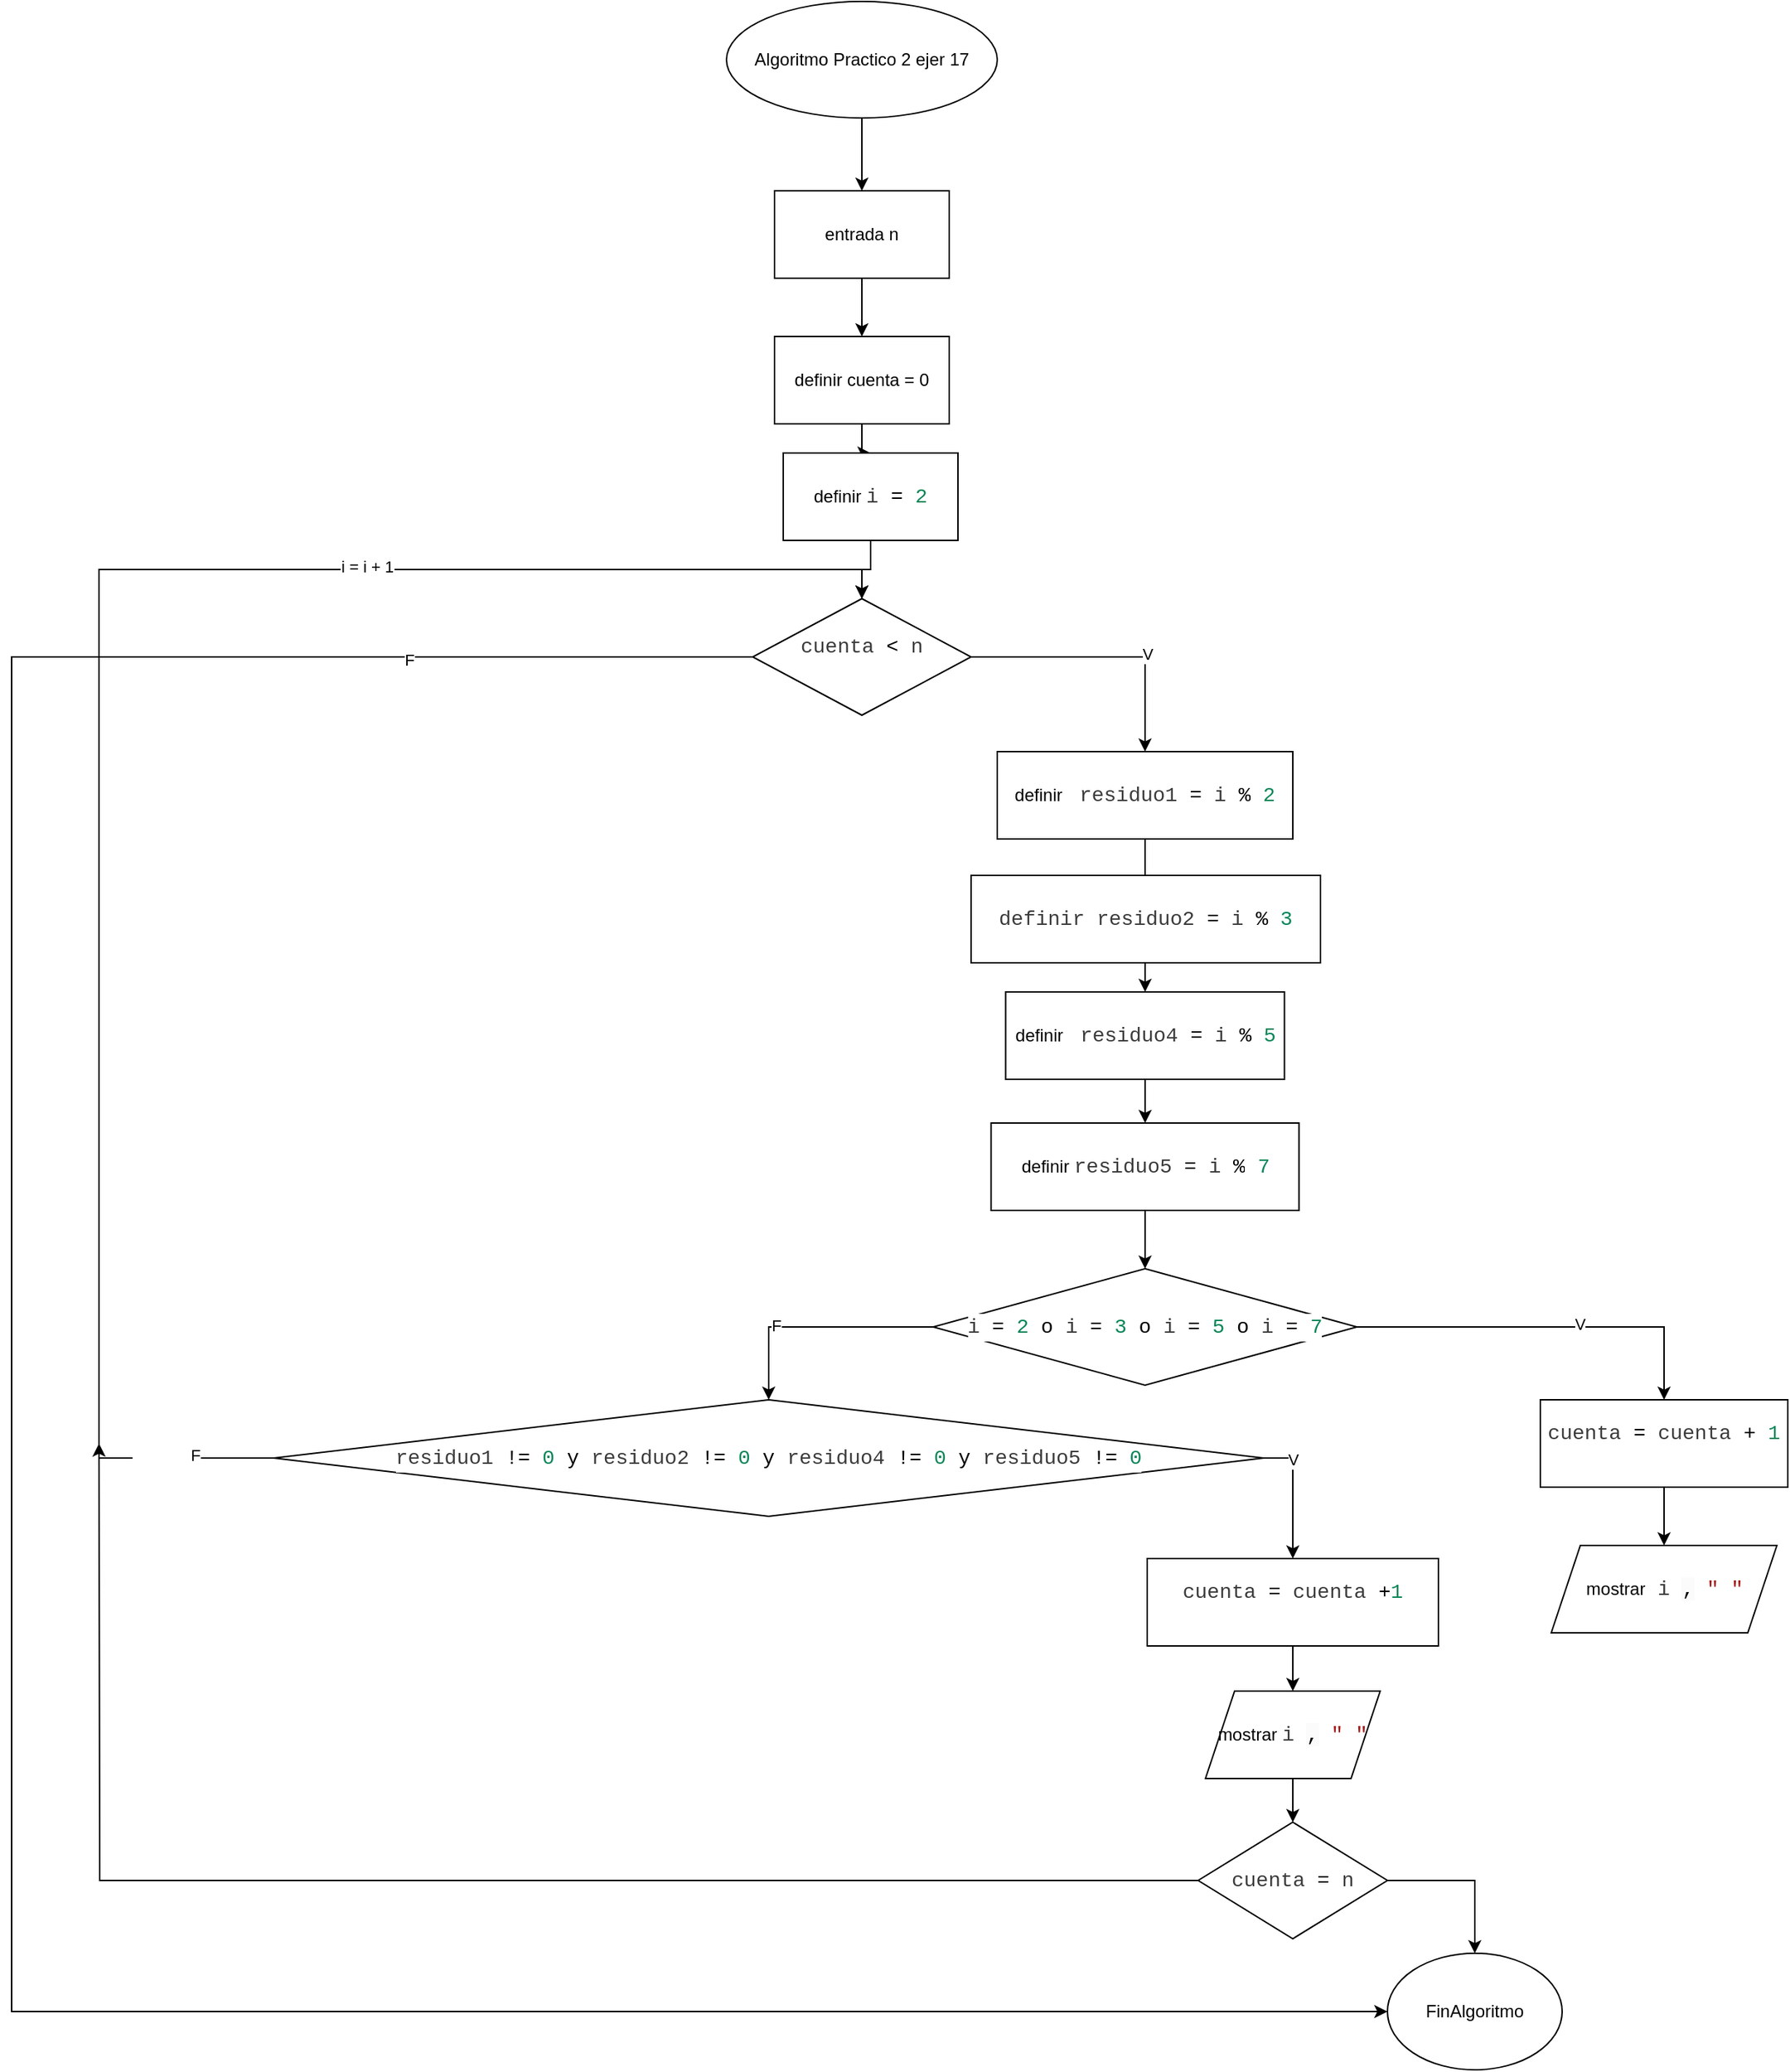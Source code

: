 <mxfile version="24.4.0" type="device">
  <diagram name="Página-1" id="eFCKSKvyqwJeeAdoa4qb">
    <mxGraphModel dx="2117" dy="653" grid="1" gridSize="10" guides="1" tooltips="1" connect="1" arrows="1" fold="1" page="1" pageScale="1" pageWidth="827" pageHeight="1169" math="0" shadow="0">
      <root>
        <mxCell id="0" />
        <mxCell id="1" parent="0" />
        <mxCell id="Ek-pLRSf1VPIcwOBKgSj-3" value="" style="edgeStyle=orthogonalEdgeStyle;rounded=0;orthogonalLoop=1;jettySize=auto;html=1;" edge="1" parent="1" source="Ek-pLRSf1VPIcwOBKgSj-1" target="Ek-pLRSf1VPIcwOBKgSj-2">
          <mxGeometry relative="1" as="geometry" />
        </mxCell>
        <mxCell id="Ek-pLRSf1VPIcwOBKgSj-1" value="Algoritmo Practico 2 ejer 17" style="ellipse;whiteSpace=wrap;html=1;" vertex="1" parent="1">
          <mxGeometry x="321" y="40" width="186" height="80" as="geometry" />
        </mxCell>
        <mxCell id="Ek-pLRSf1VPIcwOBKgSj-5" value="" style="edgeStyle=orthogonalEdgeStyle;rounded=0;orthogonalLoop=1;jettySize=auto;html=1;" edge="1" parent="1" source="Ek-pLRSf1VPIcwOBKgSj-2" target="Ek-pLRSf1VPIcwOBKgSj-4">
          <mxGeometry relative="1" as="geometry" />
        </mxCell>
        <mxCell id="Ek-pLRSf1VPIcwOBKgSj-2" value="entrada n" style="rounded=0;whiteSpace=wrap;html=1;" vertex="1" parent="1">
          <mxGeometry x="354" y="170" width="120" height="60" as="geometry" />
        </mxCell>
        <mxCell id="Ek-pLRSf1VPIcwOBKgSj-7" value="" style="edgeStyle=orthogonalEdgeStyle;rounded=0;orthogonalLoop=1;jettySize=auto;html=1;" edge="1" parent="1" source="Ek-pLRSf1VPIcwOBKgSj-4" target="Ek-pLRSf1VPIcwOBKgSj-6">
          <mxGeometry relative="1" as="geometry" />
        </mxCell>
        <mxCell id="Ek-pLRSf1VPIcwOBKgSj-4" value="definir cuenta = 0" style="rounded=0;whiteSpace=wrap;html=1;" vertex="1" parent="1">
          <mxGeometry x="354" y="270" width="120" height="60" as="geometry" />
        </mxCell>
        <mxCell id="Ek-pLRSf1VPIcwOBKgSj-9" value="" style="edgeStyle=orthogonalEdgeStyle;rounded=0;orthogonalLoop=1;jettySize=auto;html=1;" edge="1" parent="1" source="Ek-pLRSf1VPIcwOBKgSj-6" target="Ek-pLRSf1VPIcwOBKgSj-8">
          <mxGeometry relative="1" as="geometry" />
        </mxCell>
        <mxCell id="Ek-pLRSf1VPIcwOBKgSj-6" value="definir&amp;nbsp;&lt;span style=&quot;background-color: rgb(255, 255, 255); color: rgb(59, 59, 59); font-family: Consolas, &amp;quot;Courier New&amp;quot;, monospace; font-size: 14px; white-space: pre;&quot;&gt;i &lt;/span&gt;&lt;span style=&quot;font-family: Consolas, &amp;quot;Courier New&amp;quot;, monospace; font-size: 14px; white-space: pre;&quot;&gt;=&lt;/span&gt;&lt;span style=&quot;background-color: rgb(255, 255, 255); color: rgb(59, 59, 59); font-family: Consolas, &amp;quot;Courier New&amp;quot;, monospace; font-size: 14px; white-space: pre;&quot;&gt; &lt;/span&gt;&lt;span style=&quot;font-family: Consolas, &amp;quot;Courier New&amp;quot;, monospace; font-size: 14px; white-space: pre; color: rgb(9, 134, 88);&quot;&gt;2&lt;/span&gt;" style="rounded=0;whiteSpace=wrap;html=1;" vertex="1" parent="1">
          <mxGeometry x="360" y="350" width="120" height="60" as="geometry" />
        </mxCell>
        <mxCell id="Ek-pLRSf1VPIcwOBKgSj-41" style="edgeStyle=orthogonalEdgeStyle;rounded=0;orthogonalLoop=1;jettySize=auto;html=1;exitX=1;exitY=0.5;exitDx=0;exitDy=0;" edge="1" parent="1" source="Ek-pLRSf1VPIcwOBKgSj-8" target="Ek-pLRSf1VPIcwOBKgSj-10">
          <mxGeometry relative="1" as="geometry" />
        </mxCell>
        <mxCell id="Ek-pLRSf1VPIcwOBKgSj-42" value="V" style="edgeLabel;html=1;align=center;verticalAlign=middle;resizable=0;points=[];" vertex="1" connectable="0" parent="Ek-pLRSf1VPIcwOBKgSj-41">
          <mxGeometry x="0.295" y="2" relative="1" as="geometry">
            <mxPoint x="-1" y="-2" as="offset" />
          </mxGeometry>
        </mxCell>
        <mxCell id="Ek-pLRSf1VPIcwOBKgSj-45" style="edgeStyle=orthogonalEdgeStyle;rounded=0;orthogonalLoop=1;jettySize=auto;html=1;exitX=0;exitY=0.5;exitDx=0;exitDy=0;entryX=0;entryY=0.5;entryDx=0;entryDy=0;" edge="1" parent="1" source="Ek-pLRSf1VPIcwOBKgSj-8" target="Ek-pLRSf1VPIcwOBKgSj-31">
          <mxGeometry relative="1" as="geometry">
            <Array as="points">
              <mxPoint x="-170" y="490" />
              <mxPoint x="-170" y="1420" />
            </Array>
          </mxGeometry>
        </mxCell>
        <mxCell id="Ek-pLRSf1VPIcwOBKgSj-46" value="F" style="edgeLabel;html=1;align=center;verticalAlign=middle;resizable=0;points=[];" vertex="1" connectable="0" parent="Ek-pLRSf1VPIcwOBKgSj-45">
          <mxGeometry x="-0.802" y="2" relative="1" as="geometry">
            <mxPoint as="offset" />
          </mxGeometry>
        </mxCell>
        <mxCell id="Ek-pLRSf1VPIcwOBKgSj-8" value="&#xa;&lt;div style=&quot;color: #3b3b3b;background-color: #ffffff;font-family: Consolas, &#39;Courier New&#39;, monospace;font-weight: normal;font-size: 14px;line-height: 19px;white-space: pre;&quot;&gt;&lt;div&gt;&lt;span style=&quot;color: #3b3b3b;&quot;&gt;cuenta &lt;/span&gt;&lt;span style=&quot;color: #000000;&quot;&gt;&amp;lt;&lt;/span&gt;&lt;span style=&quot;color: #3b3b3b;&quot;&gt; n&lt;/span&gt;&lt;/div&gt;&lt;/div&gt;&#xa;&#xa;" style="rhombus;whiteSpace=wrap;html=1;" vertex="1" parent="1">
          <mxGeometry x="339" y="450" width="150" height="80" as="geometry" />
        </mxCell>
        <mxCell id="Ek-pLRSf1VPIcwOBKgSj-13" value="" style="edgeStyle=orthogonalEdgeStyle;rounded=0;orthogonalLoop=1;jettySize=auto;html=1;" edge="1" parent="1" source="Ek-pLRSf1VPIcwOBKgSj-10" target="Ek-pLRSf1VPIcwOBKgSj-12">
          <mxGeometry relative="1" as="geometry" />
        </mxCell>
        <mxCell id="Ek-pLRSf1VPIcwOBKgSj-10" value="definir&amp;nbsp;&lt;span style=&quot;background-color: rgb(255, 255, 255); color: rgb(59, 59, 59); font-family: Consolas, &amp;quot;Courier New&amp;quot;, monospace; font-size: 14px; white-space: pre;&quot;&gt;&amp;nbsp;residuo1 &lt;/span&gt;&lt;span style=&quot;font-family: Consolas, &amp;quot;Courier New&amp;quot;, monospace; font-size: 14px; white-space: pre;&quot;&gt;=&lt;/span&gt;&lt;span style=&quot;background-color: rgb(255, 255, 255); color: rgb(59, 59, 59); font-family: Consolas, &amp;quot;Courier New&amp;quot;, monospace; font-size: 14px; white-space: pre;&quot;&gt; i &lt;/span&gt;&lt;span style=&quot;font-family: Consolas, &amp;quot;Courier New&amp;quot;, monospace; font-size: 14px; white-space: pre;&quot;&gt;%&lt;/span&gt;&lt;span style=&quot;background-color: rgb(255, 255, 255); color: rgb(59, 59, 59); font-family: Consolas, &amp;quot;Courier New&amp;quot;, monospace; font-size: 14px; white-space: pre;&quot;&gt; &lt;/span&gt;&lt;span style=&quot;font-family: Consolas, &amp;quot;Courier New&amp;quot;, monospace; font-size: 14px; white-space: pre; color: rgb(9, 134, 88);&quot;&gt;2&lt;/span&gt;" style="rounded=0;whiteSpace=wrap;html=1;" vertex="1" parent="1">
          <mxGeometry x="507" y="555" width="203" height="60" as="geometry" />
        </mxCell>
        <mxCell id="Ek-pLRSf1VPIcwOBKgSj-11" value="&lt;br&gt;&lt;div style=&quot;color: #3b3b3b;background-color: #ffffff;font-family: Consolas, &#39;Courier New&#39;, monospace;font-weight: normal;font-size: 14px;line-height: 19px;white-space: pre;&quot;&gt;&lt;div&gt;&lt;span style=&quot;color: #3b3b3b;&quot;&gt;definir&amp;nbsp;residuo2 &lt;/span&gt;&lt;span style=&quot;color: #000000;&quot;&gt;=&lt;/span&gt;&lt;span style=&quot;color: #3b3b3b;&quot;&gt; i &lt;/span&gt;&lt;span style=&quot;color: #000000;&quot;&gt;%&lt;/span&gt;&lt;span style=&quot;color: #3b3b3b;&quot;&gt; &lt;/span&gt;&lt;span style=&quot;color: #098658;&quot;&gt;3&lt;/span&gt;&lt;/div&gt;&lt;/div&gt;&lt;div&gt;&lt;br/&gt;&lt;/div&gt;" style="rounded=0;whiteSpace=wrap;html=1;" vertex="1" parent="1">
          <mxGeometry x="489" y="640" width="240" height="60" as="geometry" />
        </mxCell>
        <mxCell id="Ek-pLRSf1VPIcwOBKgSj-15" value="" style="edgeStyle=orthogonalEdgeStyle;rounded=0;orthogonalLoop=1;jettySize=auto;html=1;" edge="1" parent="1" source="Ek-pLRSf1VPIcwOBKgSj-12" target="Ek-pLRSf1VPIcwOBKgSj-14">
          <mxGeometry relative="1" as="geometry" />
        </mxCell>
        <mxCell id="Ek-pLRSf1VPIcwOBKgSj-12" value="definir&amp;nbsp;&lt;span style=&quot;background-color: rgb(255, 255, 255); color: rgb(59, 59, 59); font-family: Consolas, &amp;quot;Courier New&amp;quot;, monospace; font-size: 14px; white-space: pre;&quot;&gt;&amp;nbsp;residuo4 &lt;/span&gt;&lt;span style=&quot;font-family: Consolas, &amp;quot;Courier New&amp;quot;, monospace; font-size: 14px; white-space: pre;&quot;&gt;=&lt;/span&gt;&lt;span style=&quot;background-color: rgb(255, 255, 255); color: rgb(59, 59, 59); font-family: Consolas, &amp;quot;Courier New&amp;quot;, monospace; font-size: 14px; white-space: pre;&quot;&gt; i &lt;/span&gt;&lt;span style=&quot;font-family: Consolas, &amp;quot;Courier New&amp;quot;, monospace; font-size: 14px; white-space: pre;&quot;&gt;%&lt;/span&gt;&lt;span style=&quot;background-color: rgb(255, 255, 255); color: rgb(59, 59, 59); font-family: Consolas, &amp;quot;Courier New&amp;quot;, monospace; font-size: 14px; white-space: pre;&quot;&gt; &lt;/span&gt;&lt;span style=&quot;font-family: Consolas, &amp;quot;Courier New&amp;quot;, monospace; font-size: 14px; white-space: pre; color: rgb(9, 134, 88);&quot;&gt;5&lt;/span&gt;" style="rounded=0;whiteSpace=wrap;html=1;" vertex="1" parent="1">
          <mxGeometry x="512.75" y="720" width="191.5" height="60" as="geometry" />
        </mxCell>
        <mxCell id="Ek-pLRSf1VPIcwOBKgSj-17" value="" style="edgeStyle=orthogonalEdgeStyle;rounded=0;orthogonalLoop=1;jettySize=auto;html=1;" edge="1" parent="1" source="Ek-pLRSf1VPIcwOBKgSj-14" target="Ek-pLRSf1VPIcwOBKgSj-16">
          <mxGeometry relative="1" as="geometry" />
        </mxCell>
        <mxCell id="Ek-pLRSf1VPIcwOBKgSj-14" value="definir&amp;nbsp;&lt;span style=&quot;background-color: rgb(255, 255, 255); color: rgb(59, 59, 59); font-family: Consolas, &amp;quot;Courier New&amp;quot;, monospace; font-size: 14px; white-space: pre;&quot;&gt;residuo5 &lt;/span&gt;&lt;span style=&quot;font-family: Consolas, &amp;quot;Courier New&amp;quot;, monospace; font-size: 14px; white-space: pre;&quot;&gt;=&lt;/span&gt;&lt;span style=&quot;background-color: rgb(255, 255, 255); color: rgb(59, 59, 59); font-family: Consolas, &amp;quot;Courier New&amp;quot;, monospace; font-size: 14px; white-space: pre;&quot;&gt; i &lt;/span&gt;&lt;span style=&quot;font-family: Consolas, &amp;quot;Courier New&amp;quot;, monospace; font-size: 14px; white-space: pre;&quot;&gt;%&lt;/span&gt;&lt;span style=&quot;background-color: rgb(255, 255, 255); color: rgb(59, 59, 59); font-family: Consolas, &amp;quot;Courier New&amp;quot;, monospace; font-size: 14px; white-space: pre;&quot;&gt; &lt;/span&gt;&lt;span style=&quot;font-family: Consolas, &amp;quot;Courier New&amp;quot;, monospace; font-size: 14px; white-space: pre; color: rgb(9, 134, 88);&quot;&gt;7&lt;/span&gt;" style="rounded=0;whiteSpace=wrap;html=1;" vertex="1" parent="1">
          <mxGeometry x="502.75" y="810" width="211.5" height="60" as="geometry" />
        </mxCell>
        <mxCell id="Ek-pLRSf1VPIcwOBKgSj-21" style="edgeStyle=orthogonalEdgeStyle;rounded=0;orthogonalLoop=1;jettySize=auto;html=1;exitX=1;exitY=0.5;exitDx=0;exitDy=0;" edge="1" parent="1" source="Ek-pLRSf1VPIcwOBKgSj-16" target="Ek-pLRSf1VPIcwOBKgSj-18">
          <mxGeometry relative="1" as="geometry" />
        </mxCell>
        <mxCell id="Ek-pLRSf1VPIcwOBKgSj-22" value="V" style="edgeLabel;html=1;align=center;verticalAlign=middle;resizable=0;points=[];" vertex="1" connectable="0" parent="Ek-pLRSf1VPIcwOBKgSj-21">
          <mxGeometry x="0.174" y="1" relative="1" as="geometry">
            <mxPoint y="-1" as="offset" />
          </mxGeometry>
        </mxCell>
        <mxCell id="Ek-pLRSf1VPIcwOBKgSj-24" style="edgeStyle=orthogonalEdgeStyle;rounded=0;orthogonalLoop=1;jettySize=auto;html=1;exitX=0;exitY=0.5;exitDx=0;exitDy=0;" edge="1" parent="1" source="Ek-pLRSf1VPIcwOBKgSj-16" target="Ek-pLRSf1VPIcwOBKgSj-23">
          <mxGeometry relative="1" as="geometry" />
        </mxCell>
        <mxCell id="Ek-pLRSf1VPIcwOBKgSj-25" value="F" style="edgeLabel;html=1;align=center;verticalAlign=middle;resizable=0;points=[];" vertex="1" connectable="0" parent="Ek-pLRSf1VPIcwOBKgSj-24">
          <mxGeometry x="0.328" y="-1" relative="1" as="geometry">
            <mxPoint as="offset" />
          </mxGeometry>
        </mxCell>
        <mxCell id="Ek-pLRSf1VPIcwOBKgSj-16" value="&lt;br&gt;&lt;div style=&quot;background-color: rgb(255, 255, 255); font-family: Consolas, &amp;quot;Courier New&amp;quot;, monospace; font-weight: normal; font-size: 14px; line-height: 19px; white-space: pre;&quot;&gt;&lt;div style=&quot;&quot;&gt;&lt;span style=&quot;color: rgb(59, 59, 59);&quot;&gt;i &lt;/span&gt;&lt;span style=&quot;color: rgb(0, 0, 0);&quot;&gt;=&lt;/span&gt;&lt;span style=&quot;color: rgb(59, 59, 59);&quot;&gt; &lt;/span&gt;&lt;span style=&quot;color: rgb(9, 134, 88);&quot;&gt;2&lt;/span&gt;&lt;span style=&quot;color: rgb(59, 59, 59);&quot;&gt; &lt;/span&gt;o&lt;span style=&quot;color: rgb(59, 59, 59);&quot;&gt; i &lt;/span&gt;&lt;span style=&quot;color: rgb(0, 0, 0);&quot;&gt;=&lt;/span&gt;&lt;span style=&quot;color: rgb(59, 59, 59);&quot;&gt; &lt;/span&gt;&lt;span style=&quot;color: rgb(9, 134, 88);&quot;&gt;3&lt;/span&gt;&lt;span style=&quot;color: rgb(59, 59, 59);&quot;&gt; &lt;/span&gt;o&lt;span style=&quot;color: rgb(59, 59, 59);&quot;&gt; i &lt;/span&gt;&lt;span style=&quot;color: rgb(0, 0, 0);&quot;&gt;=&lt;/span&gt;&lt;span style=&quot;color: rgb(59, 59, 59);&quot;&gt; &lt;/span&gt;&lt;span style=&quot;color: rgb(9, 134, 88);&quot;&gt;5&lt;/span&gt;&lt;span style=&quot;color: rgb(59, 59, 59);&quot;&gt; &lt;/span&gt;o&lt;span style=&quot;color: rgb(59, 59, 59);&quot;&gt; i &lt;/span&gt;&lt;span style=&quot;color: rgb(0, 0, 0);&quot;&gt;=&lt;/span&gt;&lt;span style=&quot;color: rgb(59, 59, 59);&quot;&gt; &lt;/span&gt;&lt;span style=&quot;color: rgb(9, 134, 88);&quot;&gt;7&lt;/span&gt;&lt;/div&gt;&lt;/div&gt;&lt;div&gt;&lt;br/&gt;&lt;/div&gt;" style="rhombus;whiteSpace=wrap;html=1;" vertex="1" parent="1">
          <mxGeometry x="463" y="910" width="291" height="80" as="geometry" />
        </mxCell>
        <mxCell id="Ek-pLRSf1VPIcwOBKgSj-20" value="" style="edgeStyle=orthogonalEdgeStyle;rounded=0;orthogonalLoop=1;jettySize=auto;html=1;" edge="1" parent="1" source="Ek-pLRSf1VPIcwOBKgSj-18" target="Ek-pLRSf1VPIcwOBKgSj-19">
          <mxGeometry relative="1" as="geometry" />
        </mxCell>
        <mxCell id="Ek-pLRSf1VPIcwOBKgSj-18" value="&#xa;&lt;div style=&quot;color: #3b3b3b;background-color: #ffffff;font-family: Consolas, &#39;Courier New&#39;, monospace;font-weight: normal;font-size: 14px;line-height: 19px;white-space: pre;&quot;&gt;&lt;div&gt;&lt;span style=&quot;color: #3b3b3b;&quot;&gt;cuenta &lt;/span&gt;&lt;span style=&quot;color: #000000;&quot;&gt;=&lt;/span&gt;&lt;span style=&quot;color: #3b3b3b;&quot;&gt; cuenta &lt;/span&gt;&lt;span style=&quot;color: #000000;&quot;&gt;+&lt;/span&gt;&lt;span style=&quot;color: #3b3b3b;&quot;&gt; &lt;/span&gt;&lt;span style=&quot;color: #098658;&quot;&gt;1&lt;/span&gt;&lt;/div&gt;&lt;/div&gt;&#xa;&#xa;" style="rounded=0;whiteSpace=wrap;html=1;" vertex="1" parent="1">
          <mxGeometry x="880" y="1000" width="170" height="60" as="geometry" />
        </mxCell>
        <mxCell id="Ek-pLRSf1VPIcwOBKgSj-19" value="mostrar&lt;span style=&quot;background-color: rgb(255, 255, 255); color: rgb(59, 59, 59); font-family: Consolas, &amp;quot;Courier New&amp;quot;, monospace; font-size: 14px; white-space: pre;&quot;&gt;&amp;nbsp;i &lt;/span&gt;&lt;span style=&quot;font-family: Consolas, &amp;quot;Courier New&amp;quot;, monospace; font-size: 14px; white-space: pre; background-color: rgb(251, 251, 251);&quot;&gt;,&lt;/span&gt;&lt;span style=&quot;background-color: rgb(255, 255, 255); color: rgb(59, 59, 59); font-family: Consolas, &amp;quot;Courier New&amp;quot;, monospace; font-size: 14px; white-space: pre;&quot;&gt; &lt;/span&gt;&lt;span style=&quot;font-family: Consolas, &amp;quot;Courier New&amp;quot;, monospace; font-size: 14px; white-space: pre; color: rgb(163, 21, 21);&quot;&gt;&quot; &quot;&lt;/span&gt;" style="shape=parallelogram;perimeter=parallelogramPerimeter;whiteSpace=wrap;html=1;fixedSize=1;" vertex="1" parent="1">
          <mxGeometry x="887.5" y="1100" width="155" height="60" as="geometry" />
        </mxCell>
        <mxCell id="Ek-pLRSf1VPIcwOBKgSj-27" style="edgeStyle=orthogonalEdgeStyle;rounded=0;orthogonalLoop=1;jettySize=auto;html=1;exitX=1;exitY=0.5;exitDx=0;exitDy=0;entryX=0.5;entryY=0;entryDx=0;entryDy=0;" edge="1" parent="1" source="Ek-pLRSf1VPIcwOBKgSj-23" target="Ek-pLRSf1VPIcwOBKgSj-26">
          <mxGeometry relative="1" as="geometry">
            <Array as="points">
              <mxPoint x="710" y="1040" />
            </Array>
          </mxGeometry>
        </mxCell>
        <mxCell id="Ek-pLRSf1VPIcwOBKgSj-36" value="V" style="edgeLabel;html=1;align=center;verticalAlign=middle;resizable=0;points=[];" vertex="1" connectable="0" parent="Ek-pLRSf1VPIcwOBKgSj-27">
          <mxGeometry x="-0.528" relative="1" as="geometry">
            <mxPoint as="offset" />
          </mxGeometry>
        </mxCell>
        <mxCell id="Ek-pLRSf1VPIcwOBKgSj-43" style="edgeStyle=orthogonalEdgeStyle;rounded=0;orthogonalLoop=1;jettySize=auto;html=1;exitX=0;exitY=0.5;exitDx=0;exitDy=0;entryX=0.5;entryY=0;entryDx=0;entryDy=0;" edge="1" parent="1" source="Ek-pLRSf1VPIcwOBKgSj-23" target="Ek-pLRSf1VPIcwOBKgSj-8">
          <mxGeometry relative="1" as="geometry">
            <Array as="points">
              <mxPoint x="-110" y="1040" />
              <mxPoint x="-110" y="430" />
              <mxPoint x="414" y="430" />
            </Array>
          </mxGeometry>
        </mxCell>
        <mxCell id="Ek-pLRSf1VPIcwOBKgSj-44" value="&lt;blockquote style=&quot;margin: 0 0 0 40px; border: none; padding: 0px;&quot;&gt;F&lt;/blockquote&gt;" style="edgeLabel;html=1;align=center;verticalAlign=middle;resizable=0;points=[];" vertex="1" connectable="0" parent="Ek-pLRSf1VPIcwOBKgSj-43">
          <mxGeometry x="-0.884" y="-2" relative="1" as="geometry">
            <mxPoint as="offset" />
          </mxGeometry>
        </mxCell>
        <mxCell id="Ek-pLRSf1VPIcwOBKgSj-47" value="i = i + 1" style="edgeLabel;html=1;align=center;verticalAlign=middle;resizable=0;points=[];" vertex="1" connectable="0" parent="Ek-pLRSf1VPIcwOBKgSj-43">
          <mxGeometry x="0.435" y="2" relative="1" as="geometry">
            <mxPoint as="offset" />
          </mxGeometry>
        </mxCell>
        <mxCell id="Ek-pLRSf1VPIcwOBKgSj-23" value="&lt;br&gt;&lt;div style=&quot;background-color: rgb(255, 255, 255); font-family: Consolas, &amp;quot;Courier New&amp;quot;, monospace; font-weight: normal; font-size: 14px; line-height: 19px; white-space: pre;&quot;&gt;&lt;div style=&quot;&quot;&gt;&lt;span style=&quot;color: rgb(59, 59, 59);&quot;&gt;residuo1 &lt;/span&gt;&lt;span style=&quot;color: rgb(0, 0, 0);&quot;&gt;!=&lt;/span&gt;&lt;span style=&quot;color: rgb(59, 59, 59);&quot;&gt; &lt;/span&gt;&lt;span style=&quot;color: rgb(9, 134, 88);&quot;&gt;0&lt;/span&gt;&lt;span style=&quot;color: rgb(59, 59, 59);&quot;&gt; &lt;/span&gt;y&lt;span style=&quot;color: rgb(59, 59, 59);&quot;&gt; residuo2 &lt;/span&gt;&lt;span style=&quot;color: rgb(0, 0, 0);&quot;&gt;!=&lt;/span&gt;&lt;span style=&quot;color: rgb(59, 59, 59);&quot;&gt; &lt;/span&gt;&lt;span style=&quot;color: rgb(9, 134, 88);&quot;&gt;0&lt;/span&gt;&lt;span style=&quot;color: rgb(59, 59, 59);&quot;&gt; &lt;/span&gt;y&lt;span style=&quot;color: rgb(59, 59, 59);&quot;&gt; residuo4 &lt;/span&gt;&lt;span style=&quot;color: rgb(0, 0, 0);&quot;&gt;!=&lt;/span&gt;&lt;span style=&quot;color: rgb(59, 59, 59);&quot;&gt; &lt;/span&gt;&lt;span style=&quot;color: rgb(9, 134, 88);&quot;&gt;0&lt;/span&gt;&lt;span style=&quot;color: rgb(59, 59, 59);&quot;&gt; &lt;/span&gt;y&lt;span style=&quot;color: rgb(59, 59, 59);&quot;&gt; residuo5 &lt;/span&gt;&lt;span style=&quot;color: rgb(0, 0, 0);&quot;&gt;!=&lt;/span&gt;&lt;span style=&quot;color: rgb(59, 59, 59);&quot;&gt; &lt;/span&gt;&lt;span style=&quot;color: rgb(9, 134, 88);&quot;&gt;0&lt;/span&gt;&lt;/div&gt;&lt;/div&gt;&lt;div&gt;&lt;br/&gt;&lt;/div&gt;" style="rhombus;whiteSpace=wrap;html=1;" vertex="1" parent="1">
          <mxGeometry x="10" y="1000" width="680" height="80" as="geometry" />
        </mxCell>
        <mxCell id="Ek-pLRSf1VPIcwOBKgSj-29" value="" style="edgeStyle=orthogonalEdgeStyle;rounded=0;orthogonalLoop=1;jettySize=auto;html=1;" edge="1" parent="1" source="Ek-pLRSf1VPIcwOBKgSj-26" target="Ek-pLRSf1VPIcwOBKgSj-28">
          <mxGeometry relative="1" as="geometry" />
        </mxCell>
        <mxCell id="Ek-pLRSf1VPIcwOBKgSj-26" value="&#xa;&lt;div style=&quot;color: #3b3b3b;background-color: #ffffff;font-family: Consolas, &#39;Courier New&#39;, monospace;font-weight: normal;font-size: 14px;line-height: 19px;white-space: pre;&quot;&gt;&lt;div&gt;&lt;span style=&quot;color: #3b3b3b;&quot;&gt;cuenta &lt;/span&gt;&lt;span style=&quot;color: #000000;&quot;&gt;=&lt;/span&gt;&lt;span style=&quot;color: #3b3b3b;&quot;&gt; cuenta &lt;/span&gt;&lt;span style=&quot;color: #000000;&quot;&gt;+&lt;/span&gt;&lt;span style=&quot;color: #098658;&quot;&gt;1&lt;/span&gt;&lt;/div&gt;&lt;/div&gt;&#xa;&#xa;" style="rounded=0;whiteSpace=wrap;html=1;" vertex="1" parent="1">
          <mxGeometry x="610" y="1109" width="200" height="60" as="geometry" />
        </mxCell>
        <mxCell id="Ek-pLRSf1VPIcwOBKgSj-33" value="" style="edgeStyle=orthogonalEdgeStyle;rounded=0;orthogonalLoop=1;jettySize=auto;html=1;" edge="1" parent="1" source="Ek-pLRSf1VPIcwOBKgSj-28" target="Ek-pLRSf1VPIcwOBKgSj-30">
          <mxGeometry relative="1" as="geometry" />
        </mxCell>
        <mxCell id="Ek-pLRSf1VPIcwOBKgSj-28" value="mostrar&amp;nbsp;&lt;span style=&quot;background-color: rgb(255, 255, 255); color: rgb(59, 59, 59); font-family: Consolas, &amp;quot;Courier New&amp;quot;, monospace; font-size: 14px; white-space: pre;&quot;&gt;i &lt;/span&gt;&lt;span style=&quot;font-family: Consolas, &amp;quot;Courier New&amp;quot;, monospace; font-size: 14px; white-space: pre; background-color: rgb(251, 251, 251);&quot;&gt;,&lt;/span&gt;&lt;span style=&quot;background-color: rgb(255, 255, 255); color: rgb(59, 59, 59); font-family: Consolas, &amp;quot;Courier New&amp;quot;, monospace; font-size: 14px; white-space: pre;&quot;&gt; &lt;/span&gt;&lt;span style=&quot;font-family: Consolas, &amp;quot;Courier New&amp;quot;, monospace; font-size: 14px; white-space: pre; color: rgb(163, 21, 21);&quot;&gt;&quot; &quot;&lt;/span&gt;" style="shape=parallelogram;perimeter=parallelogramPerimeter;whiteSpace=wrap;html=1;fixedSize=1;" vertex="1" parent="1">
          <mxGeometry x="650" y="1200" width="120" height="60" as="geometry" />
        </mxCell>
        <mxCell id="Ek-pLRSf1VPIcwOBKgSj-32" style="edgeStyle=orthogonalEdgeStyle;rounded=0;orthogonalLoop=1;jettySize=auto;html=1;exitX=1;exitY=0.5;exitDx=0;exitDy=0;" edge="1" parent="1" source="Ek-pLRSf1VPIcwOBKgSj-30" target="Ek-pLRSf1VPIcwOBKgSj-31">
          <mxGeometry relative="1" as="geometry" />
        </mxCell>
        <mxCell id="Ek-pLRSf1VPIcwOBKgSj-40" style="edgeStyle=orthogonalEdgeStyle;rounded=0;orthogonalLoop=1;jettySize=auto;html=1;exitX=0;exitY=0.5;exitDx=0;exitDy=0;" edge="1" parent="1" source="Ek-pLRSf1VPIcwOBKgSj-30">
          <mxGeometry relative="1" as="geometry">
            <mxPoint x="-110" y="1030" as="targetPoint" />
          </mxGeometry>
        </mxCell>
        <mxCell id="Ek-pLRSf1VPIcwOBKgSj-30" value="&lt;br&gt;&lt;div style=&quot;color: #3b3b3b;background-color: #ffffff;font-family: Consolas, &#39;Courier New&#39;, monospace;font-weight: normal;font-size: 14px;line-height: 19px;white-space: pre;&quot;&gt;&lt;div&gt;&lt;span style=&quot;color: #3b3b3b;&quot;&gt;cuenta &lt;/span&gt;&lt;span style=&quot;color: #000000;&quot;&gt;=&lt;/span&gt;&lt;span style=&quot;color: #3b3b3b;&quot;&gt; n&lt;/span&gt;&lt;/div&gt;&lt;/div&gt;&lt;div&gt;&lt;br/&gt;&lt;/div&gt;" style="rhombus;whiteSpace=wrap;html=1;" vertex="1" parent="1">
          <mxGeometry x="645" y="1290" width="130" height="80" as="geometry" />
        </mxCell>
        <mxCell id="Ek-pLRSf1VPIcwOBKgSj-31" value="FinAlgoritmo" style="ellipse;whiteSpace=wrap;html=1;" vertex="1" parent="1">
          <mxGeometry x="775" y="1380" width="120" height="80" as="geometry" />
        </mxCell>
      </root>
    </mxGraphModel>
  </diagram>
</mxfile>
